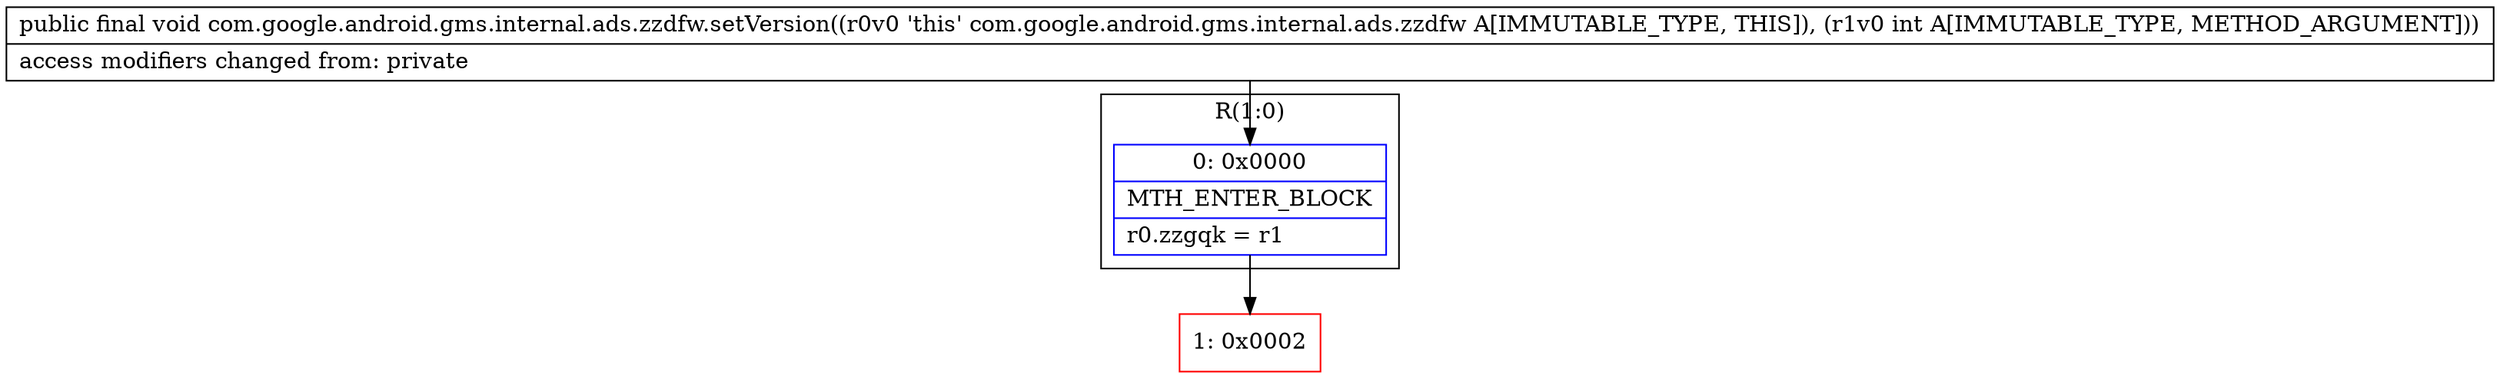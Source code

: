 digraph "CFG forcom.google.android.gms.internal.ads.zzdfw.setVersion(I)V" {
subgraph cluster_Region_287979117 {
label = "R(1:0)";
node [shape=record,color=blue];
Node_0 [shape=record,label="{0\:\ 0x0000|MTH_ENTER_BLOCK\l|r0.zzgqk = r1\l}"];
}
Node_1 [shape=record,color=red,label="{1\:\ 0x0002}"];
MethodNode[shape=record,label="{public final void com.google.android.gms.internal.ads.zzdfw.setVersion((r0v0 'this' com.google.android.gms.internal.ads.zzdfw A[IMMUTABLE_TYPE, THIS]), (r1v0 int A[IMMUTABLE_TYPE, METHOD_ARGUMENT]))  | access modifiers changed from: private\l}"];
MethodNode -> Node_0;
Node_0 -> Node_1;
}

